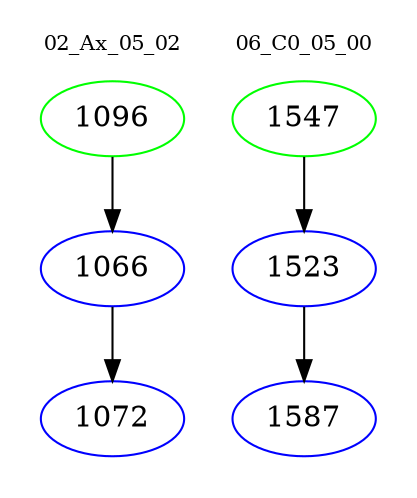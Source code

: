 digraph{
subgraph cluster_0 {
color = white
label = "02_Ax_05_02";
fontsize=10;
T0_1096 [label="1096", color="green"]
T0_1096 -> T0_1066 [color="black"]
T0_1066 [label="1066", color="blue"]
T0_1066 -> T0_1072 [color="black"]
T0_1072 [label="1072", color="blue"]
}
subgraph cluster_1 {
color = white
label = "06_C0_05_00";
fontsize=10;
T1_1547 [label="1547", color="green"]
T1_1547 -> T1_1523 [color="black"]
T1_1523 [label="1523", color="blue"]
T1_1523 -> T1_1587 [color="black"]
T1_1587 [label="1587", color="blue"]
}
}
